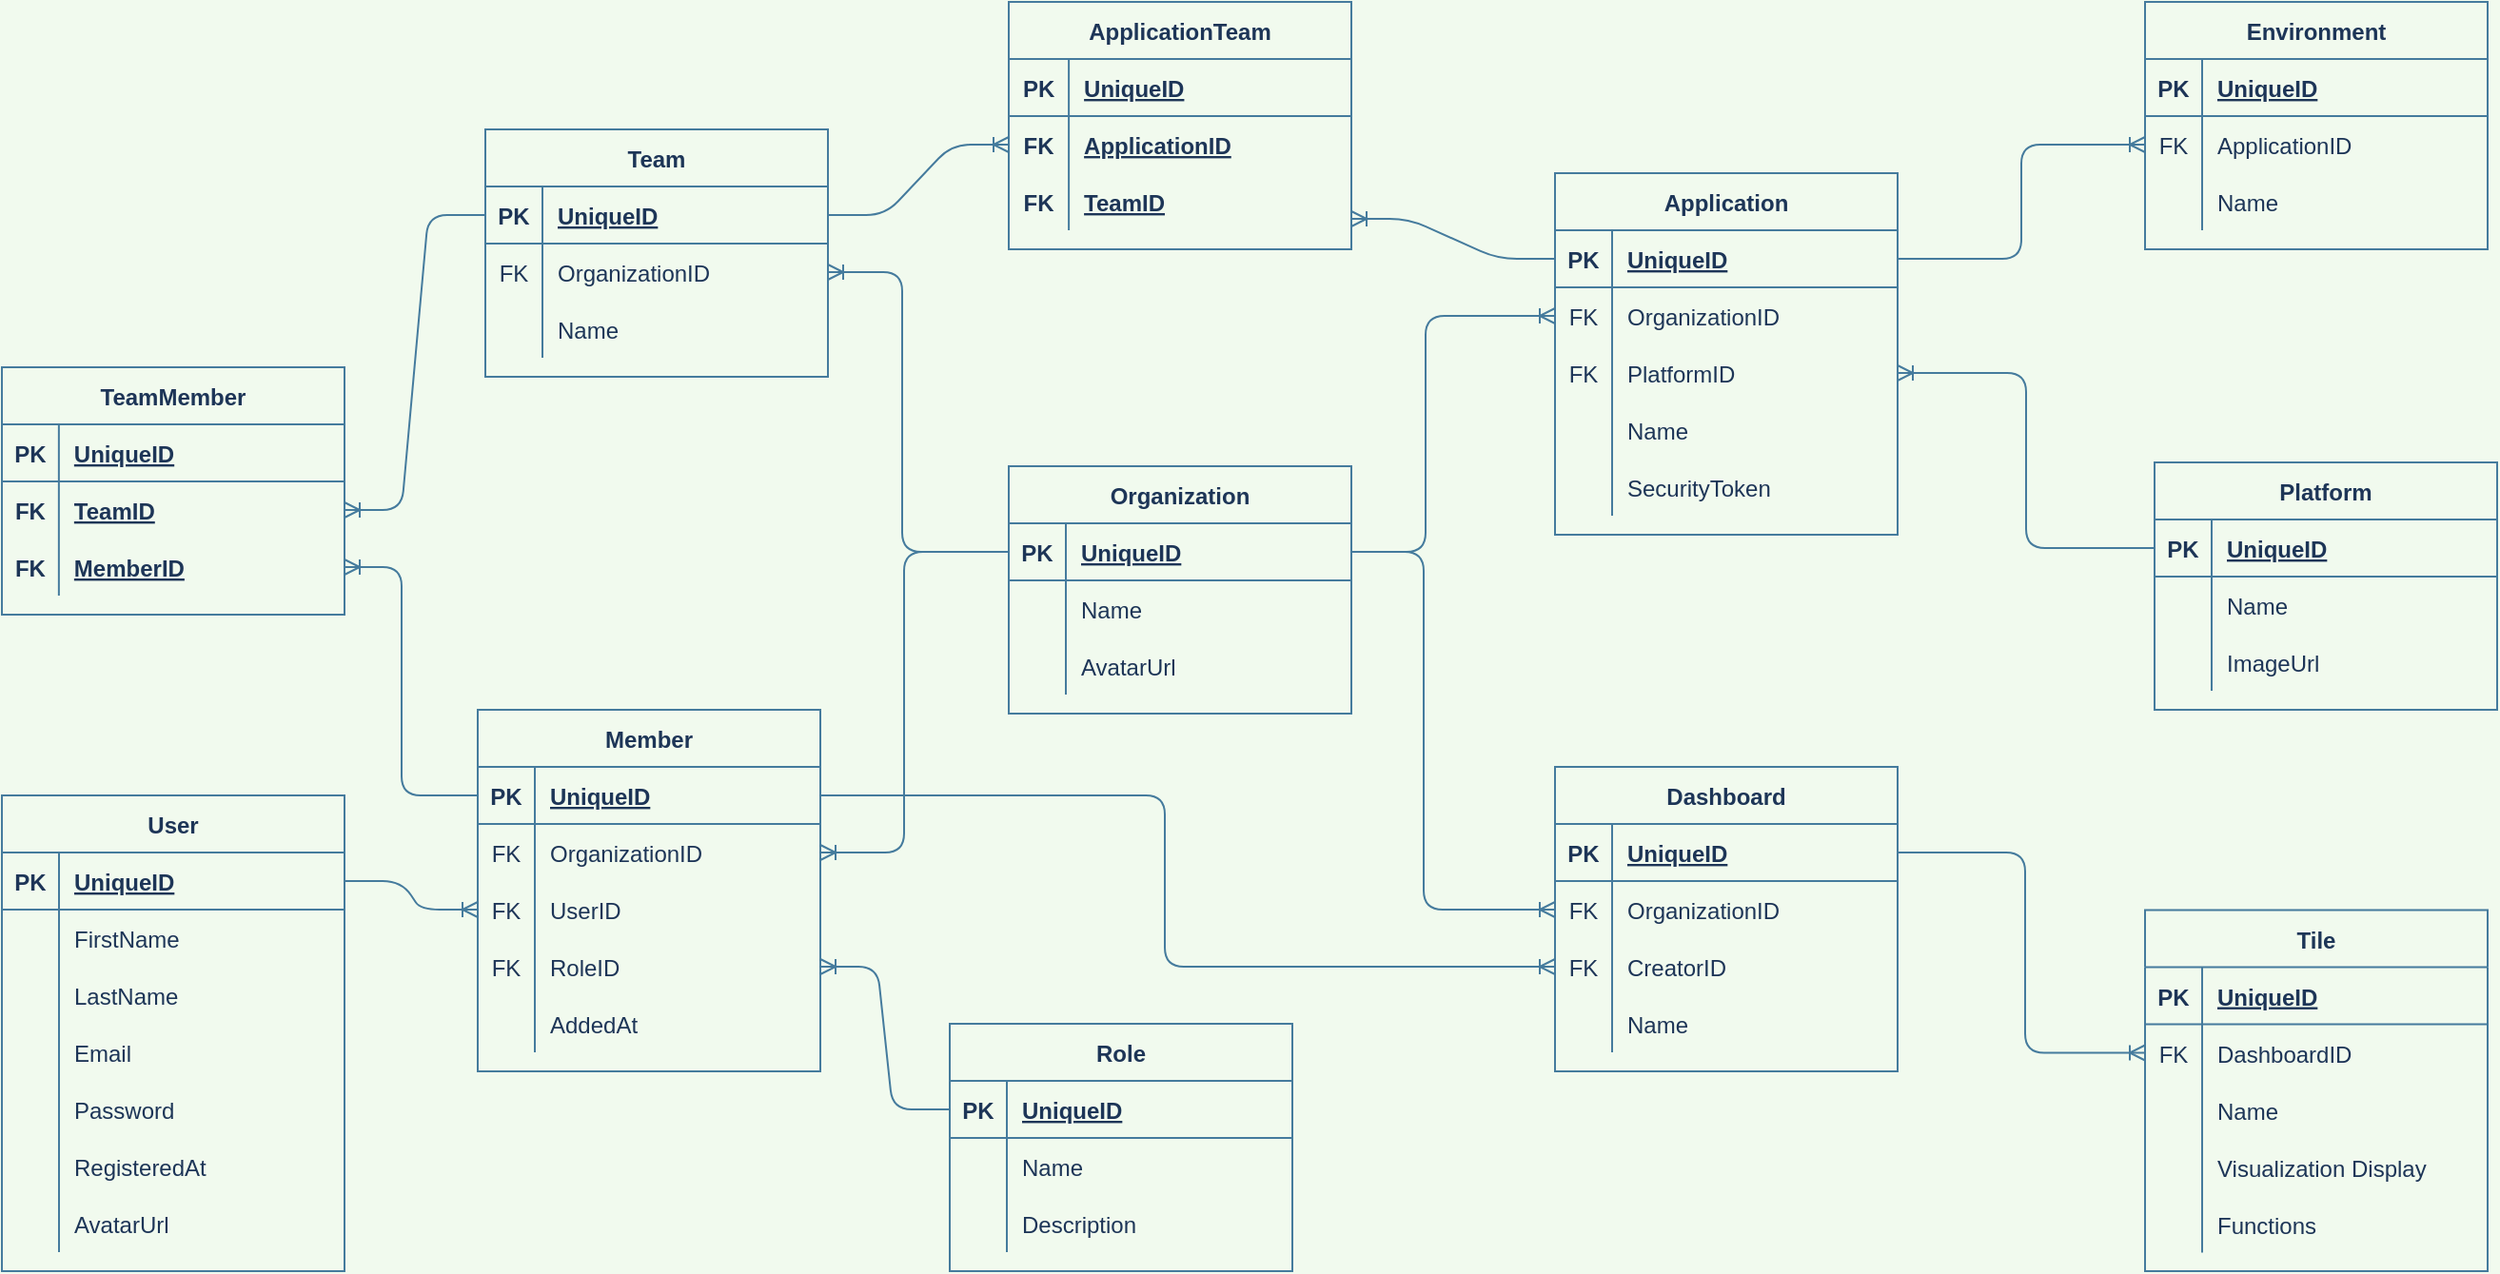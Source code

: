 <mxfile version="14.9.2" type="device"><diagram id="yLieOz2p0mrmGI7x2DwJ" name="Page-1"><mxGraphModel dx="2431" dy="1453" grid="0" gridSize="10" guides="1" tooltips="1" connect="1" arrows="1" fold="1" page="0" pageScale="1" pageWidth="827" pageHeight="1169" background="#F1FAEE" math="0" shadow="0"><root><mxCell id="0"/><mxCell id="1" parent="0"/><mxCell id="3" value="Organization" style="shape=table;startSize=30;container=1;collapsible=1;childLayout=tableLayout;fixedRows=1;rowLines=0;fontStyle=1;align=center;resizeLast=1;labelBorderColor=none;fillColor=none;fontColor=#1D3557;strokeColor=#457B9D;" parent="1" vertex="1"><mxGeometry x="287" y="126" width="180" height="130" as="geometry"/></mxCell><mxCell id="4" value="" style="shape=partialRectangle;collapsible=0;dropTarget=0;pointerEvents=0;top=0;left=0;bottom=1;right=0;points=[[0,0.5],[1,0.5]];portConstraint=eastwest;labelBorderColor=none;fillColor=none;fontColor=#1D3557;strokeColor=#457B9D;" parent="3" vertex="1"><mxGeometry y="30" width="180" height="30" as="geometry"/></mxCell><mxCell id="5" value="PK" style="shape=partialRectangle;connectable=0;top=0;left=0;bottom=0;right=0;fontStyle=1;overflow=hidden;labelBorderColor=none;fillColor=none;fontColor=#1D3557;strokeColor=#457B9D;" parent="4" vertex="1"><mxGeometry width="30" height="30" as="geometry"/></mxCell><mxCell id="6" value="UniqueID" style="shape=partialRectangle;connectable=0;top=0;left=0;bottom=0;right=0;align=left;spacingLeft=6;fontStyle=5;overflow=hidden;labelBorderColor=none;fillColor=none;fontColor=#1D3557;strokeColor=#457B9D;" parent="4" vertex="1"><mxGeometry x="30" width="150" height="30" as="geometry"/></mxCell><mxCell id="7" value="" style="shape=partialRectangle;collapsible=0;dropTarget=0;pointerEvents=0;top=0;left=0;bottom=0;right=0;points=[[0,0.5],[1,0.5]];portConstraint=eastwest;labelBorderColor=none;fillColor=none;fontColor=#1D3557;strokeColor=#457B9D;" parent="3" vertex="1"><mxGeometry y="60" width="180" height="30" as="geometry"/></mxCell><mxCell id="8" value="" style="shape=partialRectangle;connectable=0;top=0;left=0;bottom=0;right=0;editable=1;overflow=hidden;labelBorderColor=none;fillColor=none;fontColor=#1D3557;strokeColor=#457B9D;" parent="7" vertex="1"><mxGeometry width="30" height="30" as="geometry"/></mxCell><mxCell id="9" value="Name" style="shape=partialRectangle;connectable=0;top=0;left=0;bottom=0;right=0;align=left;spacingLeft=6;overflow=hidden;labelBorderColor=none;fillColor=none;fontColor=#1D3557;strokeColor=#457B9D;" parent="7" vertex="1"><mxGeometry x="30" width="150" height="30" as="geometry"/></mxCell><mxCell id="424" value="" style="shape=partialRectangle;collapsible=0;dropTarget=0;pointerEvents=0;fillColor=none;top=0;left=0;bottom=0;right=0;points=[[0,0.5],[1,0.5]];portConstraint=eastwest;rounded=0;sketch=0;fontColor=#1D3557;strokeColor=#457B9D;" parent="3" vertex="1"><mxGeometry y="90" width="180" height="30" as="geometry"/></mxCell><mxCell id="425" value="" style="shape=partialRectangle;connectable=0;fillColor=none;top=0;left=0;bottom=0;right=0;editable=1;overflow=hidden;strokeColor=#457B9D;fontColor=#1D3557;" parent="424" vertex="1"><mxGeometry width="30" height="30" as="geometry"/></mxCell><mxCell id="426" value="AvatarUrl" style="shape=partialRectangle;connectable=0;fillColor=none;top=0;left=0;bottom=0;right=0;align=left;spacingLeft=6;overflow=hidden;strokeColor=#457B9D;fontColor=#1D3557;" parent="424" vertex="1"><mxGeometry x="30" width="150" height="30" as="geometry"/></mxCell><mxCell id="33" value="Team" style="shape=table;startSize=30;container=1;collapsible=1;childLayout=tableLayout;fixedRows=1;rowLines=0;fontStyle=1;align=center;resizeLast=1;labelBorderColor=none;fillColor=none;fontColor=#1D3557;strokeColor=#457B9D;" parent="1" vertex="1"><mxGeometry x="12" y="-51" width="180" height="130" as="geometry"/></mxCell><mxCell id="34" value="" style="shape=partialRectangle;collapsible=0;dropTarget=0;pointerEvents=0;top=0;left=0;bottom=1;right=0;points=[[0,0.5],[1,0.5]];portConstraint=eastwest;labelBorderColor=none;fillColor=none;fontColor=#1D3557;strokeColor=#457B9D;" parent="33" vertex="1"><mxGeometry y="30" width="180" height="30" as="geometry"/></mxCell><mxCell id="35" value="PK" style="shape=partialRectangle;connectable=0;top=0;left=0;bottom=0;right=0;fontStyle=1;overflow=hidden;labelBorderColor=none;fillColor=none;fontColor=#1D3557;strokeColor=#457B9D;" parent="34" vertex="1"><mxGeometry width="30" height="30" as="geometry"/></mxCell><mxCell id="36" value="UniqueID" style="shape=partialRectangle;connectable=0;top=0;left=0;bottom=0;right=0;align=left;spacingLeft=6;fontStyle=5;overflow=hidden;labelBorderColor=none;fillColor=none;fontColor=#1D3557;strokeColor=#457B9D;" parent="34" vertex="1"><mxGeometry x="30" width="150" height="30" as="geometry"/></mxCell><mxCell id="79" value="" style="shape=partialRectangle;collapsible=0;dropTarget=0;pointerEvents=0;top=0;left=0;bottom=0;right=0;points=[[0,0.5],[1,0.5]];portConstraint=eastwest;labelBorderColor=none;fillColor=none;fontColor=#1D3557;strokeColor=#457B9D;" parent="33" vertex="1"><mxGeometry y="60" width="180" height="30" as="geometry"/></mxCell><mxCell id="80" value="FK" style="shape=partialRectangle;connectable=0;top=0;left=0;bottom=0;right=0;fontStyle=0;overflow=hidden;labelBorderColor=none;fillColor=none;fontColor=#1D3557;strokeColor=#457B9D;" parent="79" vertex="1"><mxGeometry width="30" height="30" as="geometry"/></mxCell><mxCell id="81" value="OrganizationID" style="shape=partialRectangle;connectable=0;top=0;left=0;bottom=0;right=0;align=left;spacingLeft=6;fontStyle=0;overflow=hidden;labelBorderColor=none;fillColor=none;fontColor=#1D3557;strokeColor=#457B9D;" parent="79" vertex="1"><mxGeometry x="30" width="150" height="30" as="geometry"/></mxCell><mxCell id="37" value="" style="shape=partialRectangle;collapsible=0;dropTarget=0;pointerEvents=0;top=0;left=0;bottom=0;right=0;points=[[0,0.5],[1,0.5]];portConstraint=eastwest;labelBorderColor=none;fillColor=none;fontColor=#1D3557;strokeColor=#457B9D;" parent="33" vertex="1"><mxGeometry y="90" width="180" height="30" as="geometry"/></mxCell><mxCell id="38" value="" style="shape=partialRectangle;connectable=0;top=0;left=0;bottom=0;right=0;editable=1;overflow=hidden;labelBorderColor=none;fillColor=none;fontColor=#1D3557;strokeColor=#457B9D;" parent="37" vertex="1"><mxGeometry width="30" height="30" as="geometry"/></mxCell><mxCell id="39" value="Name" style="shape=partialRectangle;connectable=0;top=0;left=0;bottom=0;right=0;align=left;spacingLeft=6;overflow=hidden;labelBorderColor=none;fillColor=none;fontColor=#1D3557;strokeColor=#457B9D;" parent="37" vertex="1"><mxGeometry x="30" width="150" height="30" as="geometry"/></mxCell><mxCell id="46" value="Member" style="shape=table;startSize=30;container=1;collapsible=1;childLayout=tableLayout;fixedRows=1;rowLines=0;fontStyle=1;align=center;resizeLast=1;labelBorderColor=none;fillColor=none;fontColor=#1D3557;strokeColor=#457B9D;" parent="1" vertex="1"><mxGeometry x="8" y="254" width="180" height="190" as="geometry"/></mxCell><mxCell id="47" value="" style="shape=partialRectangle;collapsible=0;dropTarget=0;pointerEvents=0;top=0;left=0;bottom=1;right=0;points=[[0,0.5],[1,0.5]];portConstraint=eastwest;labelBorderColor=none;fillColor=none;fontColor=#1D3557;strokeColor=#457B9D;" parent="46" vertex="1"><mxGeometry y="30" width="180" height="30" as="geometry"/></mxCell><mxCell id="48" value="PK" style="shape=partialRectangle;connectable=0;top=0;left=0;bottom=0;right=0;fontStyle=1;overflow=hidden;labelBorderColor=none;fillColor=none;fontColor=#1D3557;strokeColor=#457B9D;" parent="47" vertex="1"><mxGeometry width="30" height="30" as="geometry"/></mxCell><mxCell id="49" value="UniqueID" style="shape=partialRectangle;connectable=0;top=0;left=0;bottom=0;right=0;align=left;spacingLeft=6;fontStyle=5;overflow=hidden;labelBorderColor=none;fillColor=none;fontColor=#1D3557;strokeColor=#457B9D;" parent="47" vertex="1"><mxGeometry x="30" width="150" height="30" as="geometry"/></mxCell><mxCell id="83" value="" style="shape=partialRectangle;collapsible=0;dropTarget=0;pointerEvents=0;top=0;left=0;bottom=0;right=0;points=[[0,0.5],[1,0.5]];portConstraint=eastwest;labelBorderColor=none;fillColor=none;fontColor=#1D3557;strokeColor=#457B9D;" parent="46" vertex="1"><mxGeometry y="60" width="180" height="30" as="geometry"/></mxCell><mxCell id="84" value="FK" style="shape=partialRectangle;connectable=0;top=0;left=0;bottom=0;right=0;fontStyle=0;overflow=hidden;labelBorderColor=none;fillColor=none;fontColor=#1D3557;strokeColor=#457B9D;" parent="83" vertex="1"><mxGeometry width="30" height="30" as="geometry"/></mxCell><mxCell id="85" value="OrganizationID" style="shape=partialRectangle;connectable=0;top=0;left=0;bottom=0;right=0;align=left;spacingLeft=6;fontStyle=0;overflow=hidden;labelBorderColor=none;fillColor=none;fontColor=#1D3557;strokeColor=#457B9D;" parent="83" vertex="1"><mxGeometry x="30" width="150" height="30" as="geometry"/></mxCell><mxCell id="72" value="" style="shape=partialRectangle;collapsible=0;dropTarget=0;pointerEvents=0;top=0;left=0;bottom=0;right=0;points=[[0,0.5],[1,0.5]];portConstraint=eastwest;labelBorderColor=none;fillColor=none;fontColor=#1D3557;strokeColor=#457B9D;" parent="46" vertex="1"><mxGeometry y="90" width="180" height="30" as="geometry"/></mxCell><mxCell id="73" value="FK" style="shape=partialRectangle;connectable=0;top=0;left=0;bottom=0;right=0;fontStyle=0;overflow=hidden;labelBorderColor=none;fillColor=none;fontColor=#1D3557;strokeColor=#457B9D;" parent="72" vertex="1"><mxGeometry width="30" height="30" as="geometry"/></mxCell><mxCell id="74" value="UserID" style="shape=partialRectangle;connectable=0;top=0;left=0;bottom=0;right=0;align=left;spacingLeft=6;fontStyle=0;overflow=hidden;labelBorderColor=none;fillColor=none;fontColor=#1D3557;strokeColor=#457B9D;" parent="72" vertex="1"><mxGeometry x="30" width="150" height="30" as="geometry"/></mxCell><mxCell id="307" value="" style="shape=partialRectangle;collapsible=0;dropTarget=0;pointerEvents=0;top=0;left=0;bottom=0;right=0;points=[[0,0.5],[1,0.5]];portConstraint=eastwest;fillColor=none;fontColor=#1D3557;strokeColor=#457B9D;" parent="46" vertex="1"><mxGeometry y="120" width="180" height="30" as="geometry"/></mxCell><mxCell id="308" value="FK" style="shape=partialRectangle;connectable=0;top=0;left=0;bottom=0;right=0;fontStyle=0;overflow=hidden;fillColor=none;fontColor=#1D3557;strokeColor=#457B9D;" parent="307" vertex="1"><mxGeometry width="30" height="30" as="geometry"/></mxCell><mxCell id="309" value="RoleID" style="shape=partialRectangle;connectable=0;top=0;left=0;bottom=0;right=0;align=left;spacingLeft=6;fontStyle=0;overflow=hidden;fillColor=none;fontColor=#1D3557;strokeColor=#457B9D;" parent="307" vertex="1"><mxGeometry x="30" width="150" height="30" as="geometry"/></mxCell><mxCell id="53" value="" style="shape=partialRectangle;collapsible=0;dropTarget=0;pointerEvents=0;top=0;left=0;bottom=0;right=0;points=[[0,0.5],[1,0.5]];portConstraint=eastwest;labelBorderColor=none;fillColor=none;fontColor=#1D3557;strokeColor=#457B9D;" parent="46" vertex="1"><mxGeometry y="150" width="180" height="30" as="geometry"/></mxCell><mxCell id="54" value="" style="shape=partialRectangle;connectable=0;top=0;left=0;bottom=0;right=0;editable=1;overflow=hidden;labelBorderColor=none;fillColor=none;fontColor=#1D3557;strokeColor=#457B9D;" parent="53" vertex="1"><mxGeometry width="30" height="30" as="geometry"/></mxCell><mxCell id="55" value="AddedAt" style="shape=partialRectangle;connectable=0;top=0;left=0;bottom=0;right=0;align=left;spacingLeft=6;overflow=hidden;labelBorderColor=none;fillColor=none;fontColor=#1D3557;strokeColor=#457B9D;" parent="53" vertex="1"><mxGeometry x="30" width="150" height="30" as="geometry"/></mxCell><mxCell id="59" value="User" style="shape=table;startSize=30;container=1;collapsible=1;childLayout=tableLayout;fixedRows=1;rowLines=0;fontStyle=1;align=center;resizeLast=1;labelBorderColor=none;fillColor=none;fontColor=#1D3557;strokeColor=#457B9D;" parent="1" vertex="1"><mxGeometry x="-242" y="299" width="180" height="250" as="geometry"/></mxCell><mxCell id="60" value="" style="shape=partialRectangle;collapsible=0;dropTarget=0;pointerEvents=0;top=0;left=0;bottom=1;right=0;points=[[0,0.5],[1,0.5]];portConstraint=eastwest;labelBorderColor=none;fillColor=none;fontColor=#1D3557;strokeColor=#457B9D;" parent="59" vertex="1"><mxGeometry y="30" width="180" height="30" as="geometry"/></mxCell><mxCell id="61" value="PK" style="shape=partialRectangle;connectable=0;top=0;left=0;bottom=0;right=0;fontStyle=1;overflow=hidden;labelBorderColor=none;fillColor=none;fontColor=#1D3557;strokeColor=#457B9D;" parent="60" vertex="1"><mxGeometry width="30" height="30" as="geometry"/></mxCell><mxCell id="62" value="UniqueID" style="shape=partialRectangle;connectable=0;top=0;left=0;bottom=0;right=0;align=left;spacingLeft=6;fontStyle=5;overflow=hidden;labelBorderColor=none;fillColor=none;fontColor=#1D3557;strokeColor=#457B9D;" parent="60" vertex="1"><mxGeometry x="30" width="150" height="30" as="geometry"/></mxCell><mxCell id="63" value="" style="shape=partialRectangle;collapsible=0;dropTarget=0;pointerEvents=0;top=0;left=0;bottom=0;right=0;points=[[0,0.5],[1,0.5]];portConstraint=eastwest;labelBorderColor=none;fillColor=none;fontColor=#1D3557;strokeColor=#457B9D;" parent="59" vertex="1"><mxGeometry y="60" width="180" height="30" as="geometry"/></mxCell><mxCell id="64" value="" style="shape=partialRectangle;connectable=0;top=0;left=0;bottom=0;right=0;editable=1;overflow=hidden;labelBorderColor=none;fillColor=none;fontColor=#1D3557;strokeColor=#457B9D;" parent="63" vertex="1"><mxGeometry width="30" height="30" as="geometry"/></mxCell><mxCell id="65" value="FirstName" style="shape=partialRectangle;connectable=0;top=0;left=0;bottom=0;right=0;align=left;spacingLeft=6;overflow=hidden;labelBorderColor=none;fillColor=none;fontColor=#1D3557;strokeColor=#457B9D;" parent="63" vertex="1"><mxGeometry x="30" width="150" height="30" as="geometry"/></mxCell><mxCell id="66" value="" style="shape=partialRectangle;collapsible=0;dropTarget=0;pointerEvents=0;top=0;left=0;bottom=0;right=0;points=[[0,0.5],[1,0.5]];portConstraint=eastwest;labelBorderColor=none;fillColor=none;fontColor=#1D3557;strokeColor=#457B9D;" parent="59" vertex="1"><mxGeometry y="90" width="180" height="30" as="geometry"/></mxCell><mxCell id="67" value="" style="shape=partialRectangle;connectable=0;top=0;left=0;bottom=0;right=0;editable=1;overflow=hidden;labelBorderColor=none;fillColor=none;fontColor=#1D3557;strokeColor=#457B9D;" parent="66" vertex="1"><mxGeometry width="30" height="30" as="geometry"/></mxCell><mxCell id="68" value="LastName" style="shape=partialRectangle;connectable=0;top=0;left=0;bottom=0;right=0;align=left;spacingLeft=6;overflow=hidden;labelBorderColor=none;fillColor=none;fontColor=#1D3557;strokeColor=#457B9D;" parent="66" vertex="1"><mxGeometry x="30" width="150" height="30" as="geometry"/></mxCell><mxCell id="69" value="" style="shape=partialRectangle;collapsible=0;dropTarget=0;pointerEvents=0;top=0;left=0;bottom=0;right=0;points=[[0,0.5],[1,0.5]];portConstraint=eastwest;labelBorderColor=none;fillColor=none;fontColor=#1D3557;strokeColor=#457B9D;" parent="59" vertex="1"><mxGeometry y="120" width="180" height="30" as="geometry"/></mxCell><mxCell id="70" value="" style="shape=partialRectangle;connectable=0;top=0;left=0;bottom=0;right=0;editable=1;overflow=hidden;labelBorderColor=none;fillColor=none;fontColor=#1D3557;strokeColor=#457B9D;" parent="69" vertex="1"><mxGeometry width="30" height="30" as="geometry"/></mxCell><mxCell id="71" value="Email" style="shape=partialRectangle;connectable=0;top=0;left=0;bottom=0;right=0;align=left;spacingLeft=6;overflow=hidden;labelBorderColor=none;fillColor=none;fontColor=#1D3557;strokeColor=#457B9D;" parent="69" vertex="1"><mxGeometry x="30" width="150" height="30" as="geometry"/></mxCell><mxCell id="311" value="" style="shape=partialRectangle;collapsible=0;dropTarget=0;pointerEvents=0;top=0;left=0;bottom=0;right=0;points=[[0,0.5],[1,0.5]];portConstraint=eastwest;fillColor=none;fontColor=#1D3557;strokeColor=#457B9D;" parent="59" vertex="1"><mxGeometry y="150" width="180" height="30" as="geometry"/></mxCell><mxCell id="312" value="" style="shape=partialRectangle;connectable=0;top=0;left=0;bottom=0;right=0;editable=1;overflow=hidden;fillColor=none;fontColor=#1D3557;strokeColor=#457B9D;" parent="311" vertex="1"><mxGeometry width="30" height="30" as="geometry"/></mxCell><mxCell id="313" value="Password" style="shape=partialRectangle;connectable=0;top=0;left=0;bottom=0;right=0;align=left;spacingLeft=6;overflow=hidden;fillColor=none;fontColor=#1D3557;strokeColor=#457B9D;" parent="311" vertex="1"><mxGeometry x="30" width="150" height="30" as="geometry"/></mxCell><mxCell id="318" value="" style="shape=partialRectangle;collapsible=0;dropTarget=0;pointerEvents=0;top=0;left=0;bottom=0;right=0;points=[[0,0.5],[1,0.5]];portConstraint=eastwest;fillColor=none;fontColor=#1D3557;strokeColor=#457B9D;" parent="59" vertex="1"><mxGeometry y="180" width="180" height="30" as="geometry"/></mxCell><mxCell id="319" value="" style="shape=partialRectangle;connectable=0;top=0;left=0;bottom=0;right=0;editable=1;overflow=hidden;fillColor=none;fontColor=#1D3557;strokeColor=#457B9D;" parent="318" vertex="1"><mxGeometry width="30" height="30" as="geometry"/></mxCell><mxCell id="320" value="RegisteredAt" style="shape=partialRectangle;connectable=0;top=0;left=0;bottom=0;right=0;align=left;spacingLeft=6;overflow=hidden;fillColor=none;fontColor=#1D3557;strokeColor=#457B9D;" parent="318" vertex="1"><mxGeometry x="30" width="150" height="30" as="geometry"/></mxCell><mxCell id="345" value="" style="shape=partialRectangle;collapsible=0;dropTarget=0;pointerEvents=0;top=0;left=0;bottom=0;right=0;points=[[0,0.5],[1,0.5]];portConstraint=eastwest;fillColor=none;fontColor=#1D3557;strokeColor=#457B9D;" parent="59" vertex="1"><mxGeometry y="210" width="180" height="30" as="geometry"/></mxCell><mxCell id="346" value="" style="shape=partialRectangle;connectable=0;top=0;left=0;bottom=0;right=0;editable=1;overflow=hidden;fillColor=none;fontColor=#1D3557;strokeColor=#457B9D;" parent="345" vertex="1"><mxGeometry width="30" height="30" as="geometry"/></mxCell><mxCell id="347" value="AvatarUrl" style="shape=partialRectangle;connectable=0;top=0;left=0;bottom=0;right=0;align=left;spacingLeft=6;overflow=hidden;fillColor=none;fontColor=#1D3557;strokeColor=#457B9D;" parent="345" vertex="1"><mxGeometry x="30" width="150" height="30" as="geometry"/></mxCell><mxCell id="94" value="" style="edgeStyle=orthogonalEdgeStyle;fontSize=12;html=1;endArrow=ERoneToMany;exitX=0;exitY=0.5;exitDx=0;exitDy=0;labelBorderColor=none;fillColor=none;fontColor=#1D3557;strokeColor=#457B9D;labelBackgroundColor=#F1FAEE;entryX=1;entryY=0.5;entryDx=0;entryDy=0;" parent="1" source="4" target="79" edge="1"><mxGeometry width="100" height="100" relative="1" as="geometry"><mxPoint x="186" y="361" as="sourcePoint"/><mxPoint x="322" y="57" as="targetPoint"/><Array as="points"><mxPoint x="231" y="171"/><mxPoint x="231" y="24"/></Array></mxGeometry></mxCell><mxCell id="96" value="" style="edgeStyle=orthogonalEdgeStyle;fontSize=12;html=1;endArrow=ERoneToMany;entryX=1;entryY=0.5;entryDx=0;entryDy=0;exitX=0;exitY=0.5;exitDx=0;exitDy=0;labelBorderColor=none;fillColor=none;fontColor=#1D3557;strokeColor=#457B9D;labelBackgroundColor=#F1FAEE;" parent="1" source="4" target="83" edge="1"><mxGeometry width="100" height="100" relative="1" as="geometry"><mxPoint x="176" y="372" as="sourcePoint"/><mxPoint x="276" y="272" as="targetPoint"/><Array as="points"><mxPoint x="232" y="171"/><mxPoint x="232" y="329"/></Array></mxGeometry></mxCell><mxCell id="98" value="" style="edgeStyle=entityRelationEdgeStyle;fontSize=12;html=1;endArrow=ERoneToMany;exitX=1;exitY=0.5;exitDx=0;exitDy=0;entryX=0;entryY=0.5;entryDx=0;entryDy=0;labelBorderColor=none;fillColor=none;fontColor=#1D3557;strokeColor=#457B9D;labelBackgroundColor=#F1FAEE;" parent="1" source="60" target="72" edge="1"><mxGeometry width="100" height="100" relative="1" as="geometry"><mxPoint x="165" y="304" as="sourcePoint"/><mxPoint x="265" y="204" as="targetPoint"/></mxGeometry></mxCell><mxCell id="127" value="TeamMember" style="shape=table;startSize=30;container=1;collapsible=1;childLayout=tableLayout;fixedRows=1;rowLines=0;fontStyle=1;align=center;resizeLast=1;labelBorderColor=none;fillColor=none;fontColor=#1D3557;strokeColor=#457B9D;" parent="1" vertex="1"><mxGeometry x="-242" y="74" width="180" height="130" as="geometry"/></mxCell><mxCell id="415" value="" style="shape=partialRectangle;collapsible=0;dropTarget=0;pointerEvents=0;fillColor=none;top=0;left=0;bottom=1;right=0;points=[[0,0.5],[1,0.5]];portConstraint=eastwest;strokeColor=#457B9D;fontColor=#1D3557;" parent="127" vertex="1"><mxGeometry y="30" width="180" height="30" as="geometry"/></mxCell><mxCell id="416" value="PK" style="shape=partialRectangle;connectable=0;fillColor=none;top=0;left=0;bottom=0;right=0;fontStyle=1;overflow=hidden;strokeColor=#457B9D;fontColor=#1D3557;" parent="415" vertex="1"><mxGeometry width="29.929" height="30" as="geometry"/></mxCell><mxCell id="417" value="UniqueID" style="shape=partialRectangle;connectable=0;fillColor=none;top=0;left=0;bottom=0;right=0;align=left;spacingLeft=6;fontStyle=5;overflow=hidden;strokeColor=#457B9D;fontColor=#1D3557;" parent="415" vertex="1"><mxGeometry x="29.929" width="150.071" height="30" as="geometry"/></mxCell><mxCell id="128" value="" style="shape=partialRectangle;collapsible=0;dropTarget=0;pointerEvents=0;top=0;left=0;bottom=0;right=0;points=[[0,0.5],[1,0.5]];portConstraint=eastwest;labelBorderColor=none;fillColor=none;fontColor=#1D3557;strokeColor=#457B9D;" parent="127" vertex="1"><mxGeometry y="60" width="180" height="30" as="geometry"/></mxCell><mxCell id="129" value="FK" style="shape=partialRectangle;connectable=0;top=0;left=0;bottom=0;right=0;fontStyle=1;overflow=hidden;labelBorderColor=none;fillColor=none;fontColor=#1D3557;strokeColor=#457B9D;" parent="128" vertex="1"><mxGeometry width="29.929" height="30" as="geometry"/></mxCell><mxCell id="130" value="TeamID" style="shape=partialRectangle;connectable=0;top=0;left=0;bottom=0;right=0;align=left;spacingLeft=6;fontStyle=5;overflow=hidden;labelBorderColor=none;fillColor=none;fontColor=#1D3557;strokeColor=#457B9D;" parent="128" vertex="1"><mxGeometry x="29.929" width="150.071" height="30" as="geometry"/></mxCell><mxCell id="131" value="" style="shape=partialRectangle;collapsible=0;dropTarget=0;pointerEvents=0;top=0;left=0;bottom=1;right=0;points=[[0,0.5],[1,0.5]];portConstraint=eastwest;labelBorderColor=none;fillColor=none;fontColor=#1D3557;strokeColor=none;" parent="127" vertex="1"><mxGeometry y="90" width="180" height="30" as="geometry"/></mxCell><mxCell id="132" value="FK" style="shape=partialRectangle;connectable=0;top=0;left=0;bottom=0;right=0;fontStyle=1;overflow=hidden;labelBorderColor=none;fillColor=none;fontColor=#1D3557;strokeColor=#457B9D;" parent="131" vertex="1"><mxGeometry width="29.929" height="30" as="geometry"/></mxCell><mxCell id="133" value="MemberID" style="shape=partialRectangle;connectable=0;top=0;left=0;bottom=0;right=0;align=left;spacingLeft=6;fontStyle=5;overflow=hidden;labelBorderColor=none;fillColor=none;fontColor=#1D3557;strokeColor=#457B9D;" parent="131" vertex="1"><mxGeometry x="29.929" width="150.071" height="30" as="geometry"/></mxCell><mxCell id="140" value="" style="edgeStyle=orthogonalEdgeStyle;fontSize=12;html=1;endArrow=ERoneToMany;entryX=1;entryY=0.5;entryDx=0;entryDy=0;exitX=0;exitY=0.5;exitDx=0;exitDy=0;labelBorderColor=none;fillColor=none;fontColor=#1D3557;strokeColor=#457B9D;labelBackgroundColor=#F1FAEE;" parent="1" source="47" target="131" edge="1"><mxGeometry width="100" height="100" relative="1" as="geometry"><mxPoint x="-61" y="315" as="sourcePoint"/><mxPoint x="-9" y="148" as="targetPoint"/><Array as="points"><mxPoint x="-32" y="299"/><mxPoint x="-32" y="179"/></Array></mxGeometry></mxCell><mxCell id="155" value="" style="edgeStyle=entityRelationEdgeStyle;fontSize=12;html=1;endArrow=ERoneToMany;entryX=1;entryY=0.5;entryDx=0;entryDy=0;labelBorderColor=none;fillColor=none;fontColor=#1D3557;strokeColor=#457B9D;labelBackgroundColor=#F1FAEE;" parent="1" source="34" target="128" edge="1"><mxGeometry width="100" height="100" relative="1" as="geometry"><mxPoint x="37" y="466" as="sourcePoint"/><mxPoint x="-116" y="305" as="targetPoint"/></mxGeometry></mxCell><mxCell id="157" value="Environment" style="shape=table;startSize=30;container=1;collapsible=1;childLayout=tableLayout;fixedRows=1;rowLines=0;fontStyle=1;align=center;resizeLast=1;labelBorderColor=none;fillColor=none;fontColor=#1D3557;strokeColor=#457B9D;" parent="1" vertex="1"><mxGeometry x="884" y="-118" width="180" height="130" as="geometry"/></mxCell><mxCell id="158" value="" style="shape=partialRectangle;collapsible=0;dropTarget=0;pointerEvents=0;top=0;left=0;bottom=1;right=0;points=[[0,0.5],[1,0.5]];portConstraint=eastwest;labelBorderColor=none;fillColor=none;fontColor=#1D3557;strokeColor=#457B9D;" parent="157" vertex="1"><mxGeometry y="30" width="180" height="30" as="geometry"/></mxCell><mxCell id="159" value="PK" style="shape=partialRectangle;connectable=0;top=0;left=0;bottom=0;right=0;fontStyle=1;overflow=hidden;labelBorderColor=none;fillColor=none;fontColor=#1D3557;strokeColor=#457B9D;" parent="158" vertex="1"><mxGeometry width="30" height="30" as="geometry"/></mxCell><mxCell id="160" value="UniqueID" style="shape=partialRectangle;connectable=0;top=0;left=0;bottom=0;right=0;align=left;spacingLeft=6;fontStyle=5;overflow=hidden;labelBorderColor=none;fillColor=none;fontColor=#1D3557;strokeColor=#457B9D;" parent="158" vertex="1"><mxGeometry x="30" width="150" height="30" as="geometry"/></mxCell><mxCell id="173" value="" style="shape=partialRectangle;collapsible=0;dropTarget=0;pointerEvents=0;top=0;left=0;bottom=0;right=0;points=[[0,0.5],[1,0.5]];portConstraint=eastwest;labelBorderColor=none;fillColor=none;fontColor=#1D3557;strokeColor=#457B9D;" parent="157" vertex="1"><mxGeometry y="60" width="180" height="30" as="geometry"/></mxCell><mxCell id="174" value="FK" style="shape=partialRectangle;connectable=0;top=0;left=0;bottom=0;right=0;fontStyle=0;overflow=hidden;labelBorderColor=none;fillColor=none;fontColor=#1D3557;strokeColor=#457B9D;" parent="173" vertex="1"><mxGeometry width="30" height="30" as="geometry"/></mxCell><mxCell id="175" value="ApplicationID" style="shape=partialRectangle;connectable=0;top=0;left=0;bottom=0;right=0;align=left;spacingLeft=6;fontStyle=0;overflow=hidden;labelBorderColor=none;fillColor=none;fontColor=#1D3557;strokeColor=#457B9D;" parent="173" vertex="1"><mxGeometry x="30" width="150" height="30" as="geometry"/></mxCell><mxCell id="161" value="" style="shape=partialRectangle;collapsible=0;dropTarget=0;pointerEvents=0;top=0;left=0;bottom=0;right=0;points=[[0,0.5],[1,0.5]];portConstraint=eastwest;labelBorderColor=none;fillColor=none;fontColor=#1D3557;strokeColor=#457B9D;" parent="157" vertex="1"><mxGeometry y="90" width="180" height="30" as="geometry"/></mxCell><mxCell id="162" value="" style="shape=partialRectangle;connectable=0;top=0;left=0;bottom=0;right=0;editable=1;overflow=hidden;labelBorderColor=none;fillColor=none;fontColor=#1D3557;strokeColor=#457B9D;" parent="161" vertex="1"><mxGeometry width="30" height="30" as="geometry"/></mxCell><mxCell id="163" value="Name" style="shape=partialRectangle;connectable=0;top=0;left=0;bottom=0;right=0;align=left;spacingLeft=6;overflow=hidden;labelBorderColor=none;fillColor=none;fontColor=#1D3557;strokeColor=#457B9D;" parent="161" vertex="1"><mxGeometry x="30" width="150" height="30" as="geometry"/></mxCell><mxCell id="176" value="" style="fontSize=12;html=1;endArrow=ERoneToMany;entryX=0;entryY=0.5;entryDx=0;entryDy=0;labelBorderColor=none;exitX=1;exitY=0.5;exitDx=0;exitDy=0;edgeStyle=orthogonalEdgeStyle;fillColor=none;fontColor=#1D3557;strokeColor=#457B9D;labelBackgroundColor=#F1FAEE;" parent="1" source="191" target="173" edge="1"><mxGeometry width="100" height="100" relative="1" as="geometry"><mxPoint x="924" y="345" as="sourcePoint"/><mxPoint x="267" y="296" as="targetPoint"/></mxGeometry></mxCell><mxCell id="177" value="Dashboard" style="shape=table;startSize=30;container=1;collapsible=1;childLayout=tableLayout;fixedRows=1;rowLines=0;fontStyle=1;align=center;resizeLast=1;labelBorderColor=none;fillColor=none;fontColor=#1D3557;strokeColor=#457B9D;" parent="1" vertex="1"><mxGeometry x="574" y="284" width="180" height="160" as="geometry"/></mxCell><mxCell id="178" value="" style="shape=partialRectangle;collapsible=0;dropTarget=0;pointerEvents=0;top=0;left=0;bottom=1;right=0;points=[[0,0.5],[1,0.5]];portConstraint=eastwest;labelBorderColor=none;fillColor=none;fontColor=#1D3557;strokeColor=#457B9D;" parent="177" vertex="1"><mxGeometry y="30" width="180" height="30" as="geometry"/></mxCell><mxCell id="179" value="PK" style="shape=partialRectangle;connectable=0;top=0;left=0;bottom=0;right=0;fontStyle=1;overflow=hidden;labelBorderColor=none;fillColor=none;fontColor=#1D3557;strokeColor=#457B9D;" parent="178" vertex="1"><mxGeometry width="30" height="30" as="geometry"/></mxCell><mxCell id="180" value="UniqueID" style="shape=partialRectangle;connectable=0;top=0;left=0;bottom=0;right=0;align=left;spacingLeft=6;fontStyle=5;overflow=hidden;labelBorderColor=none;fillColor=none;fontColor=#1D3557;strokeColor=#457B9D;" parent="178" vertex="1"><mxGeometry x="30" width="150" height="30" as="geometry"/></mxCell><mxCell id="206" value="" style="shape=partialRectangle;collapsible=0;dropTarget=0;pointerEvents=0;top=0;left=0;bottom=0;right=0;points=[[0,0.5],[1,0.5]];portConstraint=eastwest;labelBorderColor=none;fillColor=none;fontColor=#1D3557;strokeColor=#457B9D;" parent="177" vertex="1"><mxGeometry y="60" width="180" height="30" as="geometry"/></mxCell><mxCell id="207" value="FK" style="shape=partialRectangle;connectable=0;top=0;left=0;bottom=0;right=0;fontStyle=0;overflow=hidden;labelBorderColor=none;fillColor=none;fontColor=#1D3557;strokeColor=#457B9D;" parent="206" vertex="1"><mxGeometry width="30" height="30" as="geometry"/></mxCell><mxCell id="208" value="OrganizationID" style="shape=partialRectangle;connectable=0;top=0;left=0;bottom=0;right=0;align=left;spacingLeft=6;fontStyle=0;overflow=hidden;labelBorderColor=none;fillColor=none;fontColor=#1D3557;strokeColor=#457B9D;" parent="206" vertex="1"><mxGeometry x="30" width="150" height="30" as="geometry"/></mxCell><mxCell id="431" value="" style="shape=partialRectangle;collapsible=0;dropTarget=0;pointerEvents=0;fillColor=none;top=0;left=0;bottom=0;right=0;points=[[0,0.5],[1,0.5]];portConstraint=eastwest;rounded=0;sketch=0;fontColor=#1D3557;strokeColor=#457B9D;" parent="177" vertex="1"><mxGeometry y="90" width="180" height="30" as="geometry"/></mxCell><mxCell id="432" value="FK" style="shape=partialRectangle;connectable=0;fillColor=none;top=0;left=0;bottom=0;right=0;fontStyle=0;overflow=hidden;strokeColor=#457B9D;fontColor=#1D3557;" parent="431" vertex="1"><mxGeometry width="30" height="30" as="geometry"/></mxCell><mxCell id="433" value="CreatorID" style="shape=partialRectangle;connectable=0;fillColor=none;top=0;left=0;bottom=0;right=0;align=left;spacingLeft=6;fontStyle=0;overflow=hidden;strokeColor=#457B9D;fontColor=#1D3557;" parent="431" vertex="1"><mxGeometry x="30" width="150" height="30" as="geometry"/></mxCell><mxCell id="181" value="" style="shape=partialRectangle;collapsible=0;dropTarget=0;pointerEvents=0;top=0;left=0;bottom=0;right=0;points=[[0,0.5],[1,0.5]];portConstraint=eastwest;labelBorderColor=none;fillColor=none;fontColor=#1D3557;strokeColor=#457B9D;" parent="177" vertex="1"><mxGeometry y="120" width="180" height="30" as="geometry"/></mxCell><mxCell id="182" value="" style="shape=partialRectangle;connectable=0;top=0;left=0;bottom=0;right=0;editable=1;overflow=hidden;labelBorderColor=none;fillColor=none;fontColor=#1D3557;strokeColor=#457B9D;" parent="181" vertex="1"><mxGeometry width="30" height="30" as="geometry"/></mxCell><mxCell id="183" value="Name" style="shape=partialRectangle;connectable=0;top=0;left=0;bottom=0;right=0;align=left;spacingLeft=6;overflow=hidden;labelBorderColor=none;fillColor=none;fontColor=#1D3557;strokeColor=#457B9D;" parent="181" vertex="1"><mxGeometry x="30" width="150" height="30" as="geometry"/></mxCell><mxCell id="190" value="Application" style="shape=table;startSize=30;container=1;collapsible=1;childLayout=tableLayout;fixedRows=1;rowLines=0;fontStyle=1;align=center;resizeLast=1;labelBorderColor=none;fillColor=none;fontColor=#1D3557;strokeColor=#457B9D;" parent="1" vertex="1"><mxGeometry x="574" y="-28" width="180" height="190" as="geometry"/></mxCell><mxCell id="191" value="" style="shape=partialRectangle;collapsible=0;dropTarget=0;pointerEvents=0;top=0;left=0;bottom=1;right=0;points=[[0,0.5],[1,0.5]];portConstraint=eastwest;labelBorderColor=none;fillColor=none;fontColor=#1D3557;strokeColor=#457B9D;" parent="190" vertex="1"><mxGeometry y="30" width="180" height="30" as="geometry"/></mxCell><mxCell id="192" value="PK" style="shape=partialRectangle;connectable=0;top=0;left=0;bottom=0;right=0;fontStyle=1;overflow=hidden;labelBorderColor=none;fillColor=none;fontColor=#1D3557;strokeColor=#457B9D;" parent="191" vertex="1"><mxGeometry width="30" height="30" as="geometry"/></mxCell><mxCell id="193" value="UniqueID" style="shape=partialRectangle;connectable=0;top=0;left=0;bottom=0;right=0;align=left;spacingLeft=6;fontStyle=5;overflow=hidden;labelBorderColor=none;fillColor=none;fontColor=#1D3557;strokeColor=#457B9D;" parent="191" vertex="1"><mxGeometry x="30" width="150" height="30" as="geometry"/></mxCell><mxCell id="227" value="" style="shape=partialRectangle;collapsible=0;dropTarget=0;pointerEvents=0;top=0;left=0;bottom=0;right=0;points=[[0,0.5],[1,0.5]];portConstraint=eastwest;fillColor=none;fontColor=#1D3557;strokeColor=#457B9D;" parent="190" vertex="1"><mxGeometry y="60" width="180" height="30" as="geometry"/></mxCell><mxCell id="228" value="FK" style="shape=partialRectangle;connectable=0;top=0;left=0;bottom=0;right=0;fontStyle=0;overflow=hidden;fillColor=none;fontColor=#1D3557;strokeColor=#457B9D;" parent="227" vertex="1"><mxGeometry width="30" height="30" as="geometry"/></mxCell><mxCell id="229" value="OrganizationID" style="shape=partialRectangle;connectable=0;top=0;left=0;bottom=0;right=0;align=left;spacingLeft=6;fontStyle=0;overflow=hidden;fillColor=none;fontColor=#1D3557;strokeColor=#457B9D;" parent="227" vertex="1"><mxGeometry x="30" width="150" height="30" as="geometry"/></mxCell><mxCell id="338" value="" style="shape=partialRectangle;collapsible=0;dropTarget=0;pointerEvents=0;top=0;left=0;bottom=0;right=0;points=[[0,0.5],[1,0.5]];portConstraint=eastwest;fillColor=none;fontColor=#1D3557;strokeColor=#457B9D;" parent="190" vertex="1"><mxGeometry y="90" width="180" height="30" as="geometry"/></mxCell><mxCell id="339" value="FK" style="shape=partialRectangle;connectable=0;top=0;left=0;bottom=0;right=0;fontStyle=0;overflow=hidden;fillColor=none;fontColor=#1D3557;strokeColor=#457B9D;" parent="338" vertex="1"><mxGeometry width="30" height="30" as="geometry"/></mxCell><mxCell id="340" value="PlatformID" style="shape=partialRectangle;connectable=0;top=0;left=0;bottom=0;right=0;align=left;spacingLeft=6;fontStyle=0;overflow=hidden;fillColor=none;fontColor=#1D3557;strokeColor=#457B9D;" parent="338" vertex="1"><mxGeometry x="30" width="150" height="30" as="geometry"/></mxCell><mxCell id="194" value="" style="shape=partialRectangle;collapsible=0;dropTarget=0;pointerEvents=0;top=0;left=0;bottom=0;right=0;points=[[0,0.5],[1,0.5]];portConstraint=eastwest;labelBorderColor=none;fillColor=none;fontColor=#1D3557;strokeColor=#457B9D;" parent="190" vertex="1"><mxGeometry y="120" width="180" height="30" as="geometry"/></mxCell><mxCell id="195" value="" style="shape=partialRectangle;connectable=0;top=0;left=0;bottom=0;right=0;editable=1;overflow=hidden;labelBorderColor=none;fillColor=none;fontColor=#1D3557;strokeColor=#457B9D;" parent="194" vertex="1"><mxGeometry width="30" height="30" as="geometry"/></mxCell><mxCell id="196" value="Name" style="shape=partialRectangle;connectable=0;top=0;left=0;bottom=0;right=0;align=left;spacingLeft=6;overflow=hidden;labelBorderColor=none;fillColor=none;fontColor=#1D3557;strokeColor=#457B9D;" parent="194" vertex="1"><mxGeometry x="30" width="150" height="30" as="geometry"/></mxCell><mxCell id="200" value="" style="shape=partialRectangle;collapsible=0;dropTarget=0;pointerEvents=0;top=0;left=0;bottom=0;right=0;points=[[0,0.5],[1,0.5]];portConstraint=eastwest;labelBorderColor=none;fillColor=none;fontColor=#1D3557;strokeColor=#457B9D;" parent="190" vertex="1"><mxGeometry y="150" width="180" height="30" as="geometry"/></mxCell><mxCell id="201" value="" style="shape=partialRectangle;connectable=0;top=0;left=0;bottom=0;right=0;editable=1;overflow=hidden;labelBorderColor=none;fillColor=none;fontColor=#1D3557;strokeColor=#457B9D;" parent="200" vertex="1"><mxGeometry width="30" height="30" as="geometry"/></mxCell><mxCell id="202" value="SecurityToken" style="shape=partialRectangle;connectable=0;top=0;left=0;bottom=0;right=0;align=left;spacingLeft=6;overflow=hidden;labelBorderColor=none;fillColor=none;fontColor=#1D3557;strokeColor=#457B9D;" parent="200" vertex="1"><mxGeometry x="30" width="150" height="30" as="geometry"/></mxCell><mxCell id="209" value="" style="edgeStyle=elbowEdgeStyle;fontSize=12;html=1;endArrow=ERoneToMany;entryX=0;entryY=0.5;entryDx=0;entryDy=0;exitX=1;exitY=0.5;exitDx=0;exitDy=0;labelBorderColor=none;fillColor=none;fontColor=#1D3557;strokeColor=#457B9D;labelBackgroundColor=#F1FAEE;" parent="1" source="4" target="206" edge="1"><mxGeometry width="100" height="100" relative="1" as="geometry"><mxPoint x="344" y="265" as="sourcePoint"/><mxPoint x="344" y="533" as="targetPoint"/><Array as="points"><mxPoint x="505" y="275"/><mxPoint x="552" y="315"/><mxPoint x="445" y="149"/></Array></mxGeometry></mxCell><mxCell id="255" value="Tile" style="shape=table;startSize=30;container=1;collapsible=1;childLayout=tableLayout;fixedRows=1;rowLines=0;fontStyle=1;align=center;resizeLast=1;labelBorderColor=none;fillColor=none;fontColor=#1D3557;strokeColor=#457B9D;" parent="1" vertex="1"><mxGeometry x="884" y="359.25" width="180" height="189.75" as="geometry"/></mxCell><mxCell id="256" value="" style="shape=partialRectangle;collapsible=0;dropTarget=0;pointerEvents=0;top=0;left=0;bottom=1;right=0;points=[[0,0.5],[1,0.5]];portConstraint=eastwest;labelBorderColor=none;fillColor=none;fontColor=#1D3557;strokeColor=#457B9D;" parent="255" vertex="1"><mxGeometry y="30" width="180" height="30" as="geometry"/></mxCell><mxCell id="257" value="PK" style="shape=partialRectangle;connectable=0;top=0;left=0;bottom=0;right=0;fontStyle=1;overflow=hidden;labelBorderColor=none;fillColor=none;fontColor=#1D3557;strokeColor=#457B9D;" parent="256" vertex="1"><mxGeometry width="30" height="30" as="geometry"/></mxCell><mxCell id="258" value="UniqueID" style="shape=partialRectangle;connectable=0;top=0;left=0;bottom=0;right=0;align=left;spacingLeft=6;fontStyle=5;overflow=hidden;labelBorderColor=none;fillColor=none;fontColor=#1D3557;strokeColor=#457B9D;" parent="256" vertex="1"><mxGeometry x="30" width="150" height="30" as="geometry"/></mxCell><mxCell id="259" value="" style="shape=partialRectangle;collapsible=0;dropTarget=0;pointerEvents=0;top=0;left=0;bottom=0;right=0;points=[[0,0.5],[1,0.5]];portConstraint=eastwest;labelBorderColor=none;fillColor=none;fontColor=#1D3557;strokeColor=#457B9D;" parent="255" vertex="1"><mxGeometry y="60" width="180" height="30" as="geometry"/></mxCell><mxCell id="260" value="FK" style="shape=partialRectangle;connectable=0;top=0;left=0;bottom=0;right=0;fontStyle=0;overflow=hidden;labelBorderColor=none;fillColor=none;fontColor=#1D3557;strokeColor=#457B9D;" parent="259" vertex="1"><mxGeometry width="30" height="30" as="geometry"/></mxCell><mxCell id="261" value="DashboardID" style="shape=partialRectangle;connectable=0;top=0;left=0;bottom=0;right=0;align=left;spacingLeft=6;fontStyle=0;overflow=hidden;labelBorderColor=none;fillColor=none;fontColor=#1D3557;strokeColor=#457B9D;" parent="259" vertex="1"><mxGeometry x="30" width="150" height="30" as="geometry"/></mxCell><mxCell id="421" value="" style="shape=partialRectangle;collapsible=0;dropTarget=0;pointerEvents=0;fillColor=none;top=0;left=0;bottom=0;right=0;points=[[0,0.5],[1,0.5]];portConstraint=eastwest;rounded=0;sketch=0;fontColor=#1D3557;strokeColor=#457B9D;" parent="255" vertex="1"><mxGeometry y="90" width="180" height="30" as="geometry"/></mxCell><mxCell id="422" value="" style="shape=partialRectangle;connectable=0;fillColor=none;top=0;left=0;bottom=0;right=0;editable=1;overflow=hidden;strokeColor=#457B9D;fontColor=#1D3557;" parent="421" vertex="1"><mxGeometry width="30" height="30" as="geometry"/></mxCell><mxCell id="423" value="Name" style="shape=partialRectangle;connectable=0;fillColor=none;top=0;left=0;bottom=0;right=0;align=left;spacingLeft=6;overflow=hidden;strokeColor=#457B9D;fontColor=#1D3557;" parent="421" vertex="1"><mxGeometry x="30" width="150" height="30" as="geometry"/></mxCell><mxCell id="262" value="" style="shape=partialRectangle;collapsible=0;dropTarget=0;pointerEvents=0;top=0;left=0;bottom=0;right=0;points=[[0,0.5],[1,0.5]];portConstraint=eastwest;labelBorderColor=none;fillColor=none;fontColor=#1D3557;strokeColor=#457B9D;" parent="255" vertex="1"><mxGeometry y="120" width="180" height="30" as="geometry"/></mxCell><mxCell id="263" value="" style="shape=partialRectangle;connectable=0;top=0;left=0;bottom=0;right=0;editable=1;overflow=hidden;labelBorderColor=none;fillColor=none;fontColor=#1D3557;strokeColor=#457B9D;" parent="262" vertex="1"><mxGeometry width="30" height="30" as="geometry"/></mxCell><mxCell id="264" value="Visualization Display" style="shape=partialRectangle;connectable=0;top=0;left=0;bottom=0;right=0;align=left;spacingLeft=6;overflow=hidden;labelBorderColor=none;fillColor=none;fontColor=#1D3557;strokeColor=#457B9D;" parent="262" vertex="1"><mxGeometry x="30" width="150" height="30" as="geometry"/></mxCell><mxCell id="265" value="" style="shape=partialRectangle;collapsible=0;dropTarget=0;pointerEvents=0;top=0;left=0;bottom=0;right=0;points=[[0,0.5],[1,0.5]];portConstraint=eastwest;labelBorderColor=none;fillColor=none;fontColor=#1D3557;strokeColor=#457B9D;" parent="255" vertex="1"><mxGeometry y="150" width="180" height="30" as="geometry"/></mxCell><mxCell id="266" value="" style="shape=partialRectangle;connectable=0;top=0;left=0;bottom=0;right=0;editable=1;overflow=hidden;labelBorderColor=none;fillColor=none;fontColor=#1D3557;strokeColor=#457B9D;" parent="265" vertex="1"><mxGeometry width="30" height="30" as="geometry"/></mxCell><mxCell id="267" value="Functions" style="shape=partialRectangle;connectable=0;top=0;left=0;bottom=0;right=0;align=left;spacingLeft=6;overflow=hidden;labelBorderColor=none;fillColor=none;fontColor=#1D3557;strokeColor=#457B9D;" parent="265" vertex="1"><mxGeometry x="30" width="150" height="30" as="geometry"/></mxCell><mxCell id="272" value="" style="edgeStyle=elbowEdgeStyle;fontSize=12;html=1;endArrow=ERoneToMany;entryX=0;entryY=0.5;entryDx=0;entryDy=0;exitX=1;exitY=0.5;exitDx=0;exitDy=0;labelBorderColor=none;fillColor=none;fontColor=#1D3557;strokeColor=#457B9D;labelBackgroundColor=#F1FAEE;" parent="1" source="178" target="259" edge="1"><mxGeometry width="100" height="100" relative="1" as="geometry"><mxPoint x="705" y="137" as="sourcePoint"/><mxPoint x="758.0" y="-87.0" as="targetPoint"/><Array as="points"><mxPoint x="821" y="358"/><mxPoint x="797" y="371"/><mxPoint x="771" y="353"/><mxPoint x="785" y="297"/></Array></mxGeometry></mxCell><mxCell id="289" value="" style="edgeStyle=elbowEdgeStyle;fontSize=12;html=1;endArrow=ERoneToMany;entryX=0;entryY=0.5;entryDx=0;entryDy=0;exitX=1;exitY=0.5;exitDx=0;exitDy=0;labelBorderColor=none;fillColor=none;fontColor=#1D3557;strokeColor=#457B9D;labelBackgroundColor=#F1FAEE;" parent="1" source="4" target="227" edge="1"><mxGeometry width="100" height="100" relative="1" as="geometry"><mxPoint x="539" y="376" as="sourcePoint"/><mxPoint x="592" y="152" as="targetPoint"/><Array as="points"><mxPoint x="506" y="119"/><mxPoint x="524" y="114"/><mxPoint x="505" y="269"/><mxPoint x="526" y="266"/><mxPoint x="555" y="283"/></Array></mxGeometry></mxCell><mxCell id="291" value="Role" style="shape=table;startSize=30;container=1;collapsible=1;childLayout=tableLayout;fixedRows=1;rowLines=0;fontStyle=1;align=center;resizeLast=1;labelBorderColor=none;fillColor=none;fontColor=#1D3557;strokeColor=#457B9D;" parent="1" vertex="1"><mxGeometry x="256" y="419" width="180" height="130" as="geometry"/></mxCell><mxCell id="292" value="" style="shape=partialRectangle;collapsible=0;dropTarget=0;pointerEvents=0;top=0;left=0;bottom=1;right=0;points=[[0,0.5],[1,0.5]];portConstraint=eastwest;labelBorderColor=none;fillColor=none;fontColor=#1D3557;strokeColor=#457B9D;" parent="291" vertex="1"><mxGeometry y="30" width="180" height="30" as="geometry"/></mxCell><mxCell id="293" value="PK" style="shape=partialRectangle;connectable=0;top=0;left=0;bottom=0;right=0;fontStyle=1;overflow=hidden;labelBorderColor=none;fillColor=none;fontColor=#1D3557;strokeColor=#457B9D;" parent="292" vertex="1"><mxGeometry width="30" height="30" as="geometry"/></mxCell><mxCell id="294" value="UniqueID" style="shape=partialRectangle;connectable=0;top=0;left=0;bottom=0;right=0;align=left;spacingLeft=6;fontStyle=5;overflow=hidden;labelBorderColor=none;fillColor=none;fontColor=#1D3557;strokeColor=#457B9D;" parent="292" vertex="1"><mxGeometry x="30" width="150" height="30" as="geometry"/></mxCell><mxCell id="298" value="" style="shape=partialRectangle;collapsible=0;dropTarget=0;pointerEvents=0;top=0;left=0;bottom=0;right=0;points=[[0,0.5],[1,0.5]];portConstraint=eastwest;labelBorderColor=none;fillColor=none;fontColor=#1D3557;strokeColor=#457B9D;" parent="291" vertex="1"><mxGeometry y="60" width="180" height="30" as="geometry"/></mxCell><mxCell id="299" value="" style="shape=partialRectangle;connectable=0;top=0;left=0;bottom=0;right=0;editable=1;overflow=hidden;labelBorderColor=none;fillColor=none;fontColor=#1D3557;strokeColor=#457B9D;" parent="298" vertex="1"><mxGeometry width="30" height="30" as="geometry"/></mxCell><mxCell id="300" value="Name" style="shape=partialRectangle;connectable=0;top=0;left=0;bottom=0;right=0;align=left;spacingLeft=6;overflow=hidden;labelBorderColor=none;fillColor=none;fontColor=#1D3557;strokeColor=#457B9D;" parent="298" vertex="1"><mxGeometry x="30" width="150" height="30" as="geometry"/></mxCell><mxCell id="301" value="" style="shape=partialRectangle;collapsible=0;dropTarget=0;pointerEvents=0;top=0;left=0;bottom=0;right=0;points=[[0,0.5],[1,0.5]];portConstraint=eastwest;labelBorderColor=none;fillColor=none;fontColor=#1D3557;strokeColor=#457B9D;" parent="291" vertex="1"><mxGeometry y="90" width="180" height="30" as="geometry"/></mxCell><mxCell id="302" value="" style="shape=partialRectangle;connectable=0;top=0;left=0;bottom=0;right=0;editable=1;overflow=hidden;labelBorderColor=none;fillColor=none;fontColor=#1D3557;strokeColor=#457B9D;" parent="301" vertex="1"><mxGeometry width="30" height="30" as="geometry"/></mxCell><mxCell id="303" value="Description" style="shape=partialRectangle;connectable=0;top=0;left=0;bottom=0;right=0;align=left;spacingLeft=6;overflow=hidden;labelBorderColor=none;fillColor=none;fontColor=#1D3557;strokeColor=#457B9D;" parent="301" vertex="1"><mxGeometry x="30" width="150" height="30" as="geometry"/></mxCell><mxCell id="310" value="" style="edgeStyle=entityRelationEdgeStyle;fontSize=12;html=1;endArrow=ERoneToMany;exitX=0;exitY=0.5;exitDx=0;exitDy=0;entryX=1;entryY=0.5;entryDx=0;entryDy=0;labelBorderColor=none;fillColor=none;fontColor=#1D3557;strokeColor=#457B9D;labelBackgroundColor=#F1FAEE;" parent="1" source="292" target="307" edge="1"><mxGeometry width="100" height="100" relative="1" as="geometry"><mxPoint x="84.0" y="693" as="sourcePoint"/><mxPoint x="218" y="716" as="targetPoint"/></mxGeometry></mxCell><mxCell id="321" value="Platform" style="shape=table;startSize=30;container=1;collapsible=1;childLayout=tableLayout;fixedRows=1;rowLines=0;fontStyle=1;align=center;resizeLast=1;labelBorderColor=none;fillColor=none;fontColor=#1D3557;strokeColor=#457B9D;" parent="1" vertex="1"><mxGeometry x="889" y="124" width="180" height="130" as="geometry"/></mxCell><mxCell id="322" value="" style="shape=partialRectangle;collapsible=0;dropTarget=0;pointerEvents=0;top=0;left=0;bottom=1;right=0;points=[[0,0.5],[1,0.5]];portConstraint=eastwest;labelBorderColor=none;fillColor=none;fontColor=#1D3557;strokeColor=#457B9D;" parent="321" vertex="1"><mxGeometry y="30" width="180" height="30" as="geometry"/></mxCell><mxCell id="323" value="PK" style="shape=partialRectangle;connectable=0;top=0;left=0;bottom=0;right=0;fontStyle=1;overflow=hidden;labelBorderColor=none;fillColor=none;fontColor=#1D3557;strokeColor=#457B9D;" parent="322" vertex="1"><mxGeometry width="30" height="30" as="geometry"/></mxCell><mxCell id="324" value="UniqueID" style="shape=partialRectangle;connectable=0;top=0;left=0;bottom=0;right=0;align=left;spacingLeft=6;fontStyle=5;overflow=hidden;labelBorderColor=none;fillColor=none;fontColor=#1D3557;strokeColor=#457B9D;" parent="322" vertex="1"><mxGeometry x="30" width="150" height="30" as="geometry"/></mxCell><mxCell id="328" value="" style="shape=partialRectangle;collapsible=0;dropTarget=0;pointerEvents=0;top=0;left=0;bottom=0;right=0;points=[[0,0.5],[1,0.5]];portConstraint=eastwest;labelBorderColor=none;fillColor=none;fontColor=#1D3557;strokeColor=#457B9D;" parent="321" vertex="1"><mxGeometry y="60" width="180" height="30" as="geometry"/></mxCell><mxCell id="329" value="" style="shape=partialRectangle;connectable=0;top=0;left=0;bottom=0;right=0;editable=1;overflow=hidden;labelBorderColor=none;fillColor=none;fontColor=#1D3557;strokeColor=#457B9D;" parent="328" vertex="1"><mxGeometry width="30" height="30" as="geometry"/></mxCell><mxCell id="330" value="Name" style="shape=partialRectangle;connectable=0;top=0;left=0;bottom=0;right=0;align=left;spacingLeft=6;overflow=hidden;labelBorderColor=none;fillColor=none;fontColor=#1D3557;strokeColor=#457B9D;" parent="328" vertex="1"><mxGeometry x="30" width="150" height="30" as="geometry"/></mxCell><mxCell id="331" value="" style="shape=partialRectangle;collapsible=0;dropTarget=0;pointerEvents=0;top=0;left=0;bottom=0;right=0;points=[[0,0.5],[1,0.5]];portConstraint=eastwest;labelBorderColor=none;fillColor=none;fontColor=#1D3557;strokeColor=#457B9D;" parent="321" vertex="1"><mxGeometry y="90" width="180" height="30" as="geometry"/></mxCell><mxCell id="332" value="" style="shape=partialRectangle;connectable=0;top=0;left=0;bottom=0;right=0;editable=1;overflow=hidden;labelBorderColor=none;fillColor=none;fontColor=#1D3557;strokeColor=#457B9D;" parent="331" vertex="1"><mxGeometry width="30" height="30" as="geometry"/></mxCell><mxCell id="333" value="ImageUrl" style="shape=partialRectangle;connectable=0;top=0;left=0;bottom=0;right=0;align=left;spacingLeft=6;overflow=hidden;labelBorderColor=none;fillColor=none;fontColor=#1D3557;strokeColor=#457B9D;" parent="331" vertex="1"><mxGeometry x="30" width="150" height="30" as="geometry"/></mxCell><mxCell id="344" value="" style="fontSize=12;html=1;endArrow=ERoneToMany;entryX=1;entryY=0.5;entryDx=0;entryDy=0;labelBorderColor=none;exitX=0;exitY=0.5;exitDx=0;exitDy=0;edgeStyle=orthogonalEdgeStyle;fillColor=none;fontColor=#1D3557;strokeColor=#457B9D;labelBackgroundColor=#F1FAEE;" parent="1" source="322" target="338" edge="1"><mxGeometry width="100" height="100" relative="1" as="geometry"><mxPoint x="734.0" y="278" as="sourcePoint"/><mxPoint x="882" y="158" as="targetPoint"/></mxGeometry></mxCell><mxCell id="399" value="ApplicationTeam" style="shape=table;startSize=30;container=1;collapsible=1;childLayout=tableLayout;fixedRows=1;rowLines=0;fontStyle=1;align=center;resizeLast=1;labelBorderColor=none;fillColor=none;fontColor=#1D3557;strokeColor=#457B9D;" parent="1" vertex="1"><mxGeometry x="287" y="-118" width="180" height="130" as="geometry"/></mxCell><mxCell id="418" value="" style="shape=partialRectangle;collapsible=0;dropTarget=0;pointerEvents=0;fillColor=none;top=0;left=0;bottom=1;right=0;points=[[0,0.5],[1,0.5]];portConstraint=eastwest;rounded=0;sketch=0;fontColor=#1D3557;strokeColor=#457B9D;" parent="399" vertex="1"><mxGeometry y="30" width="180" height="30" as="geometry"/></mxCell><mxCell id="419" value="PK" style="shape=partialRectangle;connectable=0;fillColor=none;top=0;left=0;bottom=0;right=0;fontStyle=1;overflow=hidden;strokeColor=#457B9D;fontColor=#1D3557;" parent="418" vertex="1"><mxGeometry width="31.55" height="30" as="geometry"/></mxCell><mxCell id="420" value="UniqueID" style="shape=partialRectangle;connectable=0;fillColor=none;top=0;left=0;bottom=0;right=0;align=left;spacingLeft=6;fontStyle=5;overflow=hidden;strokeColor=#457B9D;fontColor=#1D3557;" parent="418" vertex="1"><mxGeometry x="31.55" width="148.45" height="30" as="geometry"/></mxCell><mxCell id="400" value="" style="shape=partialRectangle;collapsible=0;dropTarget=0;pointerEvents=0;top=0;left=0;bottom=0;right=0;points=[[0,0.5],[1,0.5]];portConstraint=eastwest;labelBorderColor=none;fillColor=none;fontColor=#1D3557;strokeColor=#457B9D;" parent="399" vertex="1"><mxGeometry y="60" width="180" height="30" as="geometry"/></mxCell><mxCell id="401" value="FK" style="shape=partialRectangle;connectable=0;top=0;left=0;bottom=0;right=0;fontStyle=1;overflow=hidden;labelBorderColor=none;fillColor=none;fontColor=#1D3557;strokeColor=#457B9D;" parent="400" vertex="1"><mxGeometry width="31.55" height="30" as="geometry"/></mxCell><mxCell id="402" value="ApplicationID" style="shape=partialRectangle;connectable=0;top=0;left=0;bottom=0;right=0;align=left;spacingLeft=6;fontStyle=5;overflow=hidden;labelBorderColor=none;fillColor=none;fontColor=#1D3557;strokeColor=#457B9D;" parent="400" vertex="1"><mxGeometry x="31.55" width="148.45" height="30" as="geometry"/></mxCell><mxCell id="403" value="" style="shape=partialRectangle;collapsible=0;dropTarget=0;pointerEvents=0;top=0;left=0;bottom=1;right=0;points=[[0,0.5],[1,0.5]];portConstraint=eastwest;labelBorderColor=none;fillColor=none;fontColor=#1D3557;strokeColor=none;" parent="399" vertex="1"><mxGeometry y="90" width="180" height="30" as="geometry"/></mxCell><mxCell id="404" value="FK" style="shape=partialRectangle;connectable=0;top=0;left=0;bottom=0;right=0;fontStyle=1;overflow=hidden;labelBorderColor=none;fillColor=none;fontColor=#1D3557;strokeColor=#457B9D;" parent="403" vertex="1"><mxGeometry width="31.55" height="30" as="geometry"/></mxCell><mxCell id="405" value="TeamID" style="shape=partialRectangle;connectable=0;top=0;left=0;bottom=0;right=0;align=left;spacingLeft=6;fontStyle=5;overflow=hidden;labelBorderColor=none;fillColor=none;fontColor=#1D3557;strokeColor=#457B9D;" parent="403" vertex="1"><mxGeometry x="31.55" width="148.45" height="30" as="geometry"/></mxCell><mxCell id="407" value="" style="edgeStyle=entityRelationEdgeStyle;fontSize=12;html=1;endArrow=ERoneToMany;labelBorderColor=none;fillColor=none;fontColor=#1D3557;exitX=1;exitY=0.5;exitDx=0;exitDy=0;entryX=0;entryY=0.5;entryDx=0;entryDy=0;strokeColor=#457B9D;labelBackgroundColor=#F1FAEE;" parent="1" source="34" target="400" edge="1"><mxGeometry width="100" height="100" relative="1" as="geometry"><mxPoint x="230" y="-151" as="sourcePoint"/><mxPoint x="260" y="7" as="targetPoint"/></mxGeometry></mxCell><mxCell id="408" value="" style="edgeStyle=entityRelationEdgeStyle;fontSize=12;html=1;endArrow=ERoneToMany;labelBorderColor=none;fillColor=none;fontColor=#1D3557;exitX=0;exitY=0.5;exitDx=0;exitDy=0;entryX=1;entryY=0.8;entryDx=0;entryDy=0;entryPerimeter=0;strokeColor=#457B9D;labelBackgroundColor=#F1FAEE;" parent="1" source="191" target="403" edge="1"><mxGeometry width="100" height="100" relative="1" as="geometry"><mxPoint x="519" y="-146" as="sourcePoint"/><mxPoint x="627" y="-194" as="targetPoint"/></mxGeometry></mxCell><mxCell id="434" value="" style="edgeStyle=orthogonalEdgeStyle;fontSize=12;html=1;endArrow=ERoneToMany;exitX=1;exitY=0.5;exitDx=0;exitDy=0;entryX=0;entryY=0.5;entryDx=0;entryDy=0;labelBorderColor=none;fillColor=none;fontColor=#1D3557;strokeColor=#457B9D;labelBackgroundColor=#F1FAEE;" parent="1" source="47" target="431" edge="1"><mxGeometry width="100" height="100" relative="1" as="geometry"><mxPoint x="394" y="385" as="sourcePoint"/><mxPoint x="464" y="400" as="targetPoint"/><Array as="points"><mxPoint x="369" y="299"/><mxPoint x="369" y="389"/></Array></mxGeometry></mxCell></root></mxGraphModel></diagram></mxfile>